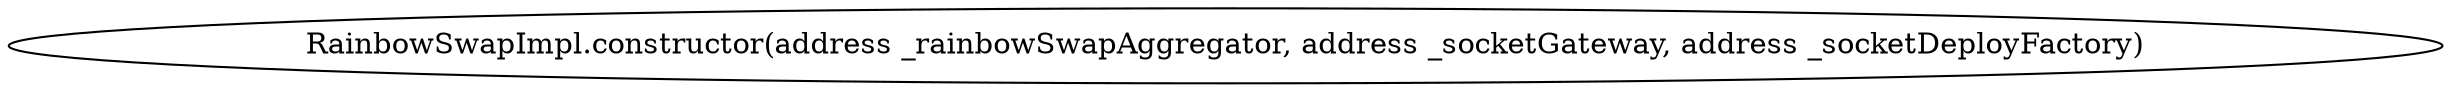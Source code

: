 digraph "" {
	graph [bb="0,0,989.57,36"];
	node [label="\N"];
	"RainbowSwapImpl.constructor(address _rainbowSwapAggregator, address _socketGateway, address _socketDeployFactory)"	 [height=0.5,
		pos="494.78,18",
		width=13.744];
}
